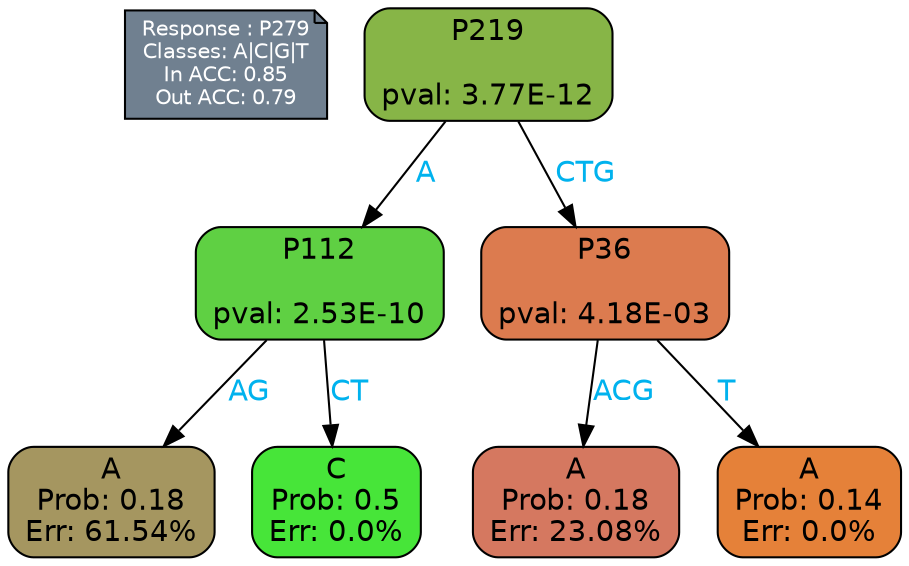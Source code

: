 digraph Tree {
node [shape=box, style="filled, rounded", color="black", fontname=helvetica] ;
graph [ranksep=equally, splines=polylines, bgcolor=transparent, dpi=600] ;
edge [fontname=helvetica] ;
LEGEND [label="Response : P279
Classes: A|C|G|T
In ACC: 0.85
Out ACC: 0.79
",shape=note,align=left,style=filled,fillcolor="slategray",fontcolor="white",fontsize=10];1 [label="P219

pval: 3.77E-12", fillcolor="#87b547"] ;
2 [label="P112

pval: 2.53E-10", fillcolor="#5fd043"] ;
3 [label="A
Prob: 0.18
Err: 61.54%", fillcolor="#a59660"] ;
4 [label="C
Prob: 0.5
Err: 0.0%", fillcolor="#47e539"] ;
5 [label="P36

pval: 4.18E-03", fillcolor="#dc7b4f"] ;
6 [label="A
Prob: 0.18
Err: 23.08%", fillcolor="#d57860"] ;
7 [label="A
Prob: 0.14
Err: 0.0%", fillcolor="#e58139"] ;
1 -> 2 [label="A",fontcolor=deepskyblue2] ;
1 -> 5 [label="CTG",fontcolor=deepskyblue2] ;
2 -> 3 [label="AG",fontcolor=deepskyblue2] ;
2 -> 4 [label="CT",fontcolor=deepskyblue2] ;
5 -> 6 [label="ACG",fontcolor=deepskyblue2] ;
5 -> 7 [label="T",fontcolor=deepskyblue2] ;
{rank = same; 3;4;6;7;}{rank = same; LEGEND;1;}}
